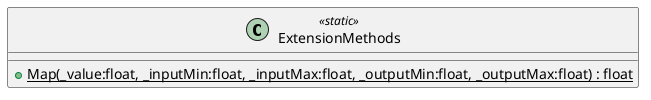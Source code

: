 @startuml
class ExtensionMethods <<static>> {
    + {static} Map(_value:float, _inputMin:float, _inputMax:float, _outputMin:float, _outputMax:float) : float
}
@enduml
